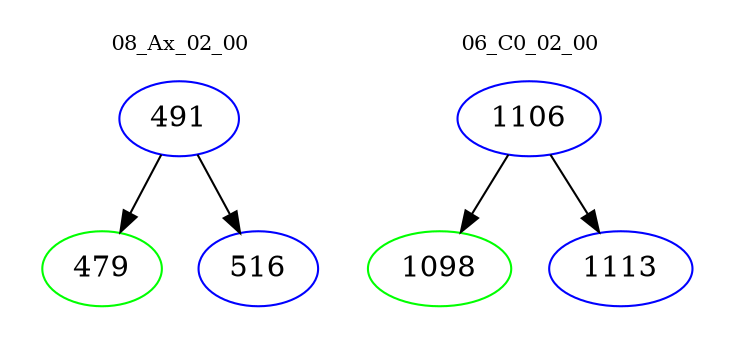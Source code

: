 digraph{
subgraph cluster_0 {
color = white
label = "08_Ax_02_00";
fontsize=10;
T0_491 [label="491", color="blue"]
T0_491 -> T0_479 [color="black"]
T0_479 [label="479", color="green"]
T0_491 -> T0_516 [color="black"]
T0_516 [label="516", color="blue"]
}
subgraph cluster_1 {
color = white
label = "06_C0_02_00";
fontsize=10;
T1_1106 [label="1106", color="blue"]
T1_1106 -> T1_1098 [color="black"]
T1_1098 [label="1098", color="green"]
T1_1106 -> T1_1113 [color="black"]
T1_1113 [label="1113", color="blue"]
}
}
